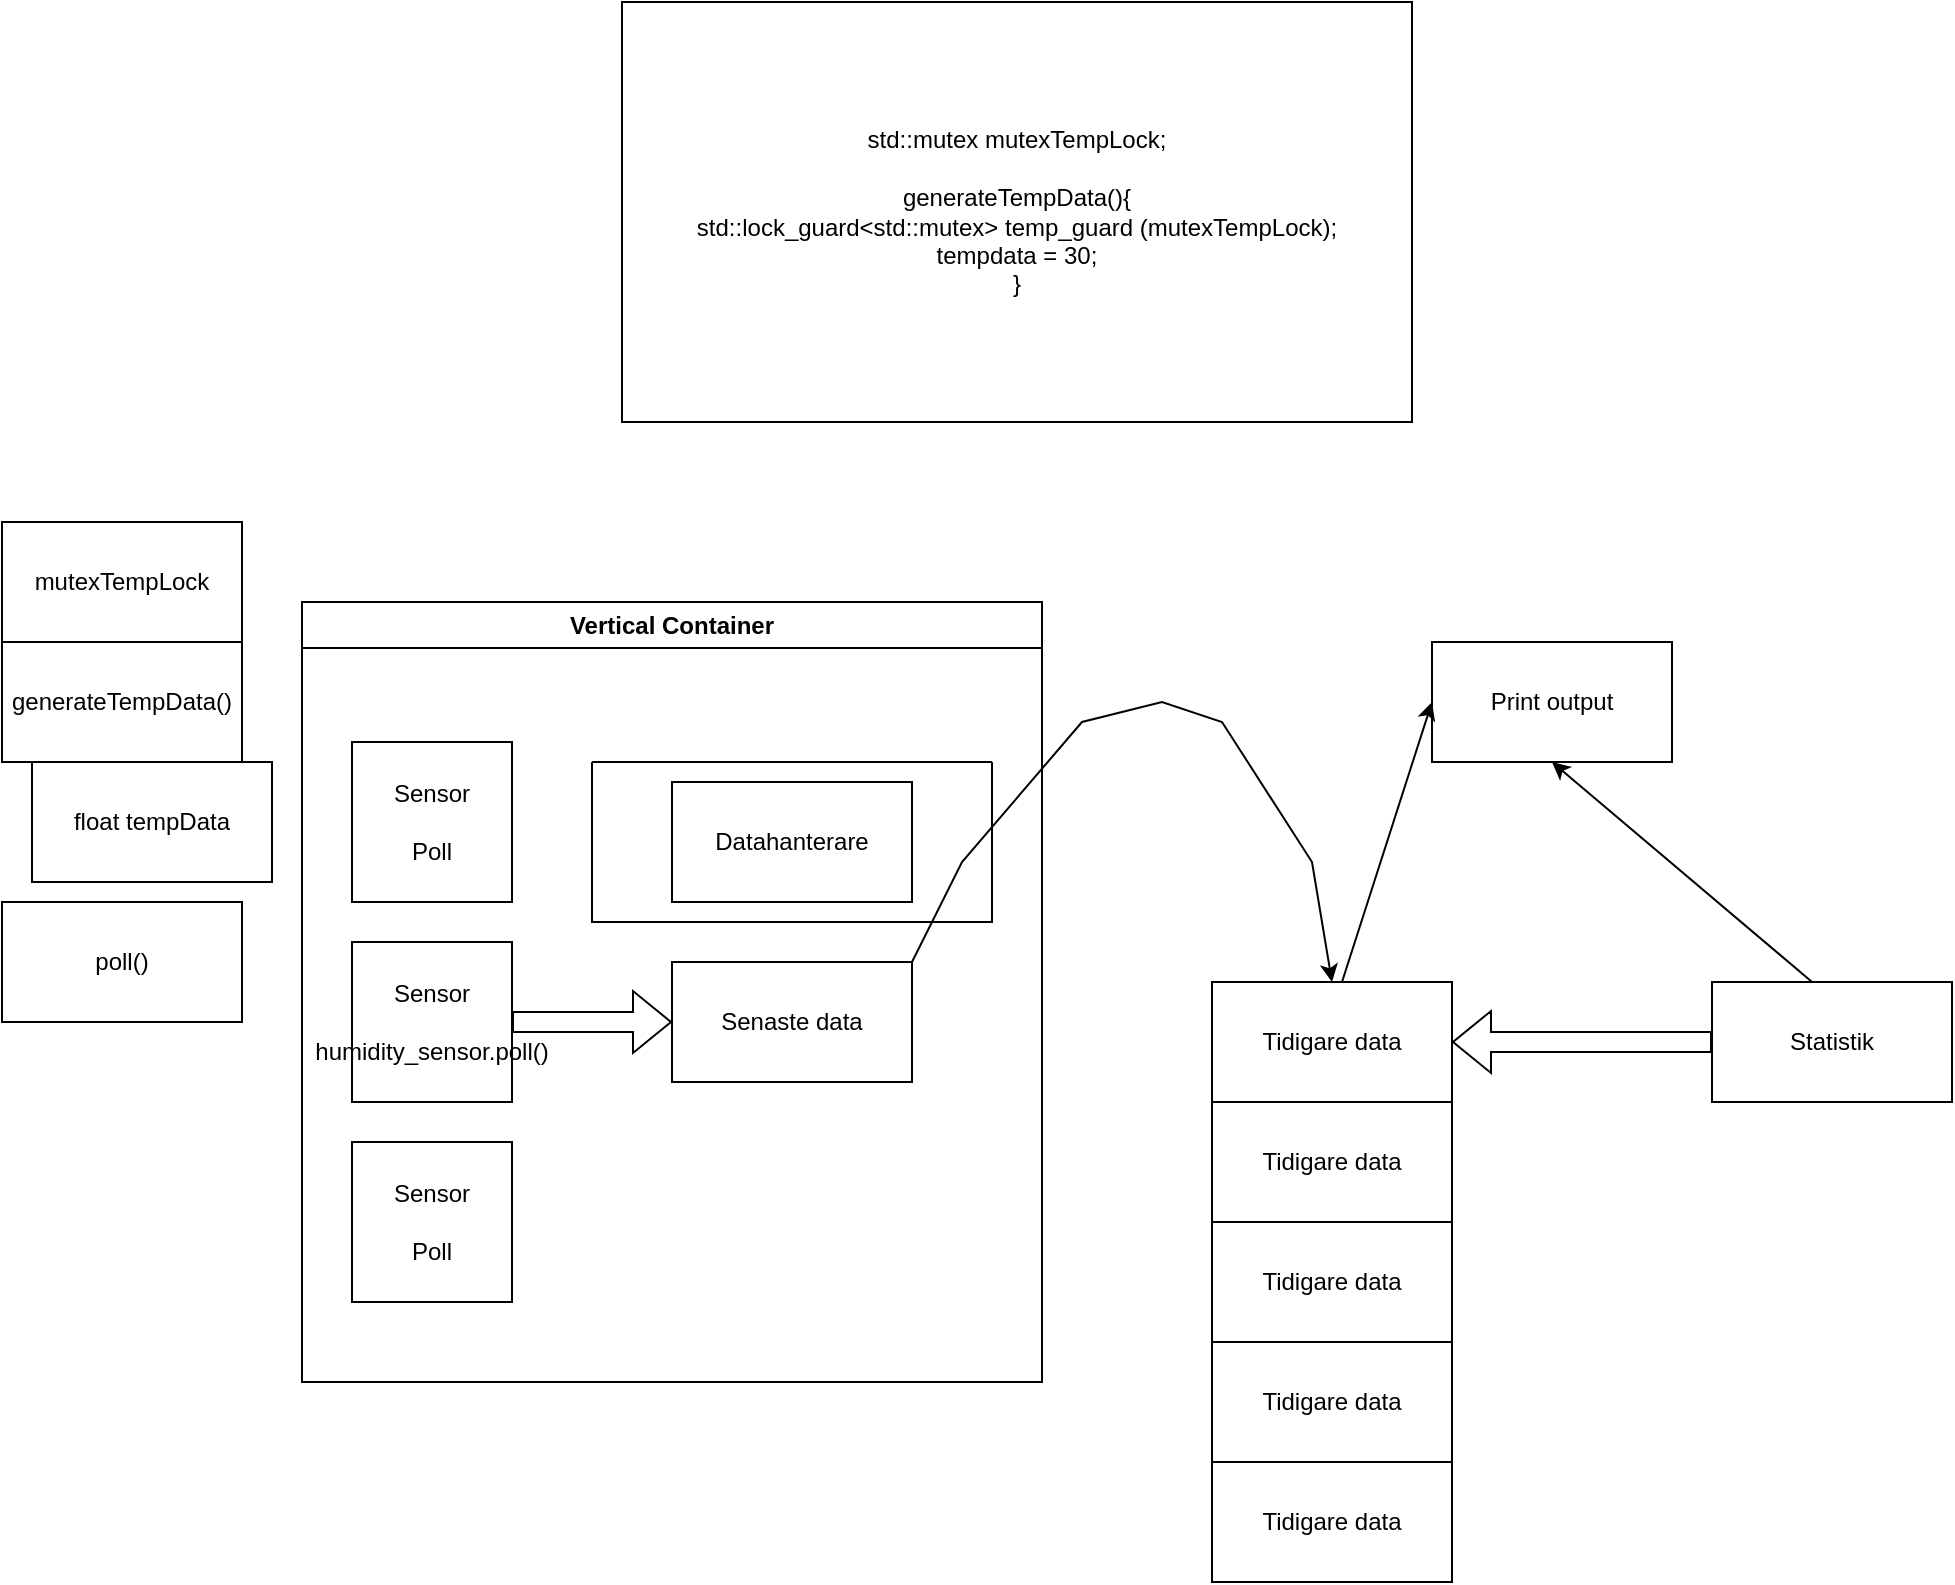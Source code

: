 <mxfile version="24.9.1" pages="2">
  <diagram name="Page-1" id="kFWpX1Lp_S_H9IzZ8gpZ">
    <mxGraphModel dx="2019" dy="990" grid="1" gridSize="10" guides="1" tooltips="1" connect="1" arrows="1" fold="1" page="1" pageScale="1" pageWidth="850" pageHeight="1100" math="0" shadow="0">
      <root>
        <mxCell id="0" />
        <mxCell id="1" parent="0" />
        <mxCell id="Pq9UlO6FajHON7tfBbcj-1" value="&lt;div&gt;Sensor&lt;/div&gt;&lt;div&gt;&lt;br&gt;&lt;/div&gt;&lt;div&gt;humidity_sensor.poll()&lt;br&gt;&lt;/div&gt;" style="whiteSpace=wrap;html=1;aspect=fixed;" vertex="1" parent="1">
          <mxGeometry x="25" y="470" width="80" height="80" as="geometry" />
        </mxCell>
        <mxCell id="Pq9UlO6FajHON7tfBbcj-2" value="Tidigare data" style="whiteSpace=wrap;html=1;" vertex="1" parent="1">
          <mxGeometry x="455" y="490" width="120" height="60" as="geometry" />
        </mxCell>
        <mxCell id="Pq9UlO6FajHON7tfBbcj-4" value="Tidigare data" style="whiteSpace=wrap;html=1;" vertex="1" parent="1">
          <mxGeometry x="455" y="550" width="120" height="60" as="geometry" />
        </mxCell>
        <mxCell id="Pq9UlO6FajHON7tfBbcj-5" value="Tidigare data" style="whiteSpace=wrap;html=1;" vertex="1" parent="1">
          <mxGeometry x="455" y="610" width="120" height="60" as="geometry" />
        </mxCell>
        <mxCell id="Pq9UlO6FajHON7tfBbcj-6" value="Tidigare data" style="whiteSpace=wrap;html=1;" vertex="1" parent="1">
          <mxGeometry x="455" y="670" width="120" height="60" as="geometry" />
        </mxCell>
        <mxCell id="Pq9UlO6FajHON7tfBbcj-7" value="Tidigare data" style="whiteSpace=wrap;html=1;" vertex="1" parent="1">
          <mxGeometry x="455" y="730" width="120" height="60" as="geometry" />
        </mxCell>
        <mxCell id="Pq9UlO6FajHON7tfBbcj-8" value="Statistik" style="whiteSpace=wrap;html=1;" vertex="1" parent="1">
          <mxGeometry x="705" y="490" width="120" height="60" as="geometry" />
        </mxCell>
        <mxCell id="Pq9UlO6FajHON7tfBbcj-9" value="" style="endArrow=classic;html=1;rounded=0;entryX=0.5;entryY=0;entryDx=0;entryDy=0;exitX=1;exitY=0;exitDx=0;exitDy=0;" edge="1" parent="1" source="Pq9UlO6FajHON7tfBbcj-3" target="Pq9UlO6FajHON7tfBbcj-2">
          <mxGeometry width="50" height="50" relative="1" as="geometry">
            <mxPoint x="305" y="470" as="sourcePoint" />
            <mxPoint x="515" y="470" as="targetPoint" />
            <Array as="points">
              <mxPoint x="330" y="430" />
              <mxPoint x="390" y="360" />
              <mxPoint x="430" y="350" />
              <mxPoint x="460" y="360" />
              <mxPoint x="505" y="430" />
            </Array>
          </mxGeometry>
        </mxCell>
        <mxCell id="Pq9UlO6FajHON7tfBbcj-10" value="" style="shape=flexArrow;endArrow=classic;html=1;rounded=0;entryX=0;entryY=0.5;entryDx=0;entryDy=0;" edge="1" parent="1" target="Pq9UlO6FajHON7tfBbcj-3">
          <mxGeometry width="50" height="50" relative="1" as="geometry">
            <mxPoint x="105" y="510" as="sourcePoint" />
            <mxPoint x="155" y="460" as="targetPoint" />
          </mxGeometry>
        </mxCell>
        <mxCell id="Pq9UlO6FajHON7tfBbcj-12" value="Datahanterare" style="rounded=0;whiteSpace=wrap;html=1;" vertex="1" parent="1">
          <mxGeometry x="185" y="390" width="120" height="60" as="geometry" />
        </mxCell>
        <mxCell id="Pq9UlO6FajHON7tfBbcj-13" value="" style="swimlane;startSize=0;" vertex="1" parent="1">
          <mxGeometry x="145" y="380" width="200" height="80" as="geometry" />
        </mxCell>
        <mxCell id="Pq9UlO6FajHON7tfBbcj-14" value="&lt;div&gt;Sensor&lt;/div&gt;&lt;div&gt;&lt;br&gt;&lt;/div&gt;&lt;div&gt;Poll&lt;br&gt;&lt;/div&gt;" style="whiteSpace=wrap;html=1;aspect=fixed;" vertex="1" parent="1">
          <mxGeometry x="25" y="570" width="80" height="80" as="geometry" />
        </mxCell>
        <mxCell id="Pq9UlO6FajHON7tfBbcj-15" value="&lt;div&gt;Sensor&lt;/div&gt;&lt;div&gt;&lt;br&gt;&lt;/div&gt;&lt;div&gt;Poll&lt;br&gt;&lt;/div&gt;" style="whiteSpace=wrap;html=1;aspect=fixed;" vertex="1" parent="1">
          <mxGeometry x="25" y="370" width="80" height="80" as="geometry" />
        </mxCell>
        <mxCell id="Pq9UlO6FajHON7tfBbcj-16" value="Print output" style="rounded=0;whiteSpace=wrap;html=1;" vertex="1" parent="1">
          <mxGeometry x="565" y="320" width="120" height="60" as="geometry" />
        </mxCell>
        <mxCell id="Pq9UlO6FajHON7tfBbcj-18" value="" style="endArrow=classic;html=1;rounded=0;entryX=0.5;entryY=1;entryDx=0;entryDy=0;exitX=0.417;exitY=0;exitDx=0;exitDy=0;exitPerimeter=0;" edge="1" parent="1" source="Pq9UlO6FajHON7tfBbcj-8" target="Pq9UlO6FajHON7tfBbcj-16">
          <mxGeometry width="50" height="50" relative="1" as="geometry">
            <mxPoint x="615" y="777.5" as="sourcePoint" />
            <mxPoint x="875" y="622.5" as="targetPoint" />
          </mxGeometry>
        </mxCell>
        <mxCell id="Pq9UlO6FajHON7tfBbcj-19" value="" style="shape=flexArrow;endArrow=classic;html=1;rounded=0;exitX=0;exitY=0.5;exitDx=0;exitDy=0;entryX=1;entryY=0.5;entryDx=0;entryDy=0;" edge="1" parent="1" source="Pq9UlO6FajHON7tfBbcj-8" target="Pq9UlO6FajHON7tfBbcj-2">
          <mxGeometry width="50" height="50" relative="1" as="geometry">
            <mxPoint x="385" y="830" as="sourcePoint" />
            <mxPoint x="435" y="780" as="targetPoint" />
          </mxGeometry>
        </mxCell>
        <mxCell id="Pq9UlO6FajHON7tfBbcj-20" value="Vertical Container" style="swimlane;whiteSpace=wrap;html=1;" vertex="1" parent="1">
          <mxGeometry y="300" width="370" height="390" as="geometry" />
        </mxCell>
        <mxCell id="Pq9UlO6FajHON7tfBbcj-3" value="Senaste data" style="whiteSpace=wrap;html=1;" vertex="1" parent="Pq9UlO6FajHON7tfBbcj-20">
          <mxGeometry x="185" y="180" width="120" height="60" as="geometry" />
        </mxCell>
        <mxCell id="WQSsPIbZYQb0A7ADbHgZ-1" value="float tempData" style="rounded=0;whiteSpace=wrap;html=1;" vertex="1" parent="1">
          <mxGeometry x="-135" y="380" width="120" height="60" as="geometry" />
        </mxCell>
        <mxCell id="WQSsPIbZYQb0A7ADbHgZ-2" value="generateTempData()" style="rounded=0;whiteSpace=wrap;html=1;" vertex="1" parent="1">
          <mxGeometry x="-150" y="320" width="120" height="60" as="geometry" />
        </mxCell>
        <mxCell id="WQSsPIbZYQb0A7ADbHgZ-3" value="poll()" style="rounded=0;whiteSpace=wrap;html=1;" vertex="1" parent="1">
          <mxGeometry x="-150" y="450" width="120" height="60" as="geometry" />
        </mxCell>
        <mxCell id="WQSsPIbZYQb0A7ADbHgZ-4" value="mutexTempLock" style="rounded=0;whiteSpace=wrap;html=1;" vertex="1" parent="1">
          <mxGeometry x="-150" y="260" width="120" height="60" as="geometry" />
        </mxCell>
        <mxCell id="Pq9UlO6FajHON7tfBbcj-17" value="" style="endArrow=classic;html=1;rounded=0;entryX=0;entryY=0.5;entryDx=0;entryDy=0;" edge="1" parent="1" target="Pq9UlO6FajHON7tfBbcj-16">
          <mxGeometry width="50" height="50" relative="1" as="geometry">
            <mxPoint x="520" y="490" as="sourcePoint" />
            <mxPoint x="355" y="455" as="targetPoint" />
          </mxGeometry>
        </mxCell>
        <mxCell id="WQSsPIbZYQb0A7ADbHgZ-5" value="&lt;div&gt;std::mutex mutexTempLock;&lt;/div&gt;&lt;div&gt;&lt;br&gt;&lt;/div&gt;&lt;div&gt;generateTempData(){&lt;br&gt;&lt;/div&gt;&lt;div&gt;std::lock_guard&amp;lt;std::mutex&amp;gt; temp_guard (mutexTempLock);&lt;/div&gt;&lt;div&gt;tempdata = 30;&lt;/div&gt;&lt;div&gt;}&lt;br&gt;&lt;/div&gt;" style="rounded=0;whiteSpace=wrap;html=1;" vertex="1" parent="1">
          <mxGeometry x="160" width="395" height="210" as="geometry" />
        </mxCell>
      </root>
    </mxGraphModel>
  </diagram>
  <diagram id="k_ATU1yCxfi6bzJOgLCN" name="Page-2">
    <mxGraphModel dx="1221" dy="990" grid="1" gridSize="10" guides="1" tooltips="1" connect="1" arrows="1" fold="1" page="1" pageScale="1" pageWidth="850" pageHeight="1100" math="0" shadow="0">
      <root>
        <mxCell id="0" />
        <mxCell id="1" parent="0" />
        <mxCell id="7y0pr4aVbbQ6Zs5BpCYp-1" value="Sensor" style="swimlane;fontStyle=1;align=center;verticalAlign=top;childLayout=stackLayout;horizontal=1;startSize=26;horizontalStack=0;resizeParent=1;resizeParentMax=0;resizeLast=0;collapsible=1;marginBottom=0;whiteSpace=wrap;html=1;" vertex="1" parent="1">
          <mxGeometry x="40" y="220" width="160" height="86" as="geometry" />
        </mxCell>
        <mxCell id="7y0pr4aVbbQ6Zs5BpCYp-2" value="- createData" style="text;strokeColor=none;fillColor=none;align=left;verticalAlign=top;spacingLeft=4;spacingRight=4;overflow=hidden;rotatable=0;points=[[0,0.5],[1,0.5]];portConstraint=eastwest;whiteSpace=wrap;html=1;" vertex="1" parent="7y0pr4aVbbQ6Zs5BpCYp-1">
          <mxGeometry y="26" width="160" height="26" as="geometry" />
        </mxCell>
        <mxCell id="7y0pr4aVbbQ6Zs5BpCYp-3" value="" style="line;strokeWidth=1;fillColor=none;align=left;verticalAlign=middle;spacingTop=-1;spacingLeft=3;spacingRight=3;rotatable=0;labelPosition=right;points=[];portConstraint=eastwest;strokeColor=inherit;" vertex="1" parent="7y0pr4aVbbQ6Zs5BpCYp-1">
          <mxGeometry y="52" width="160" height="8" as="geometry" />
        </mxCell>
        <mxCell id="7y0pr4aVbbQ6Zs5BpCYp-4" value="+ Poll(type): Temp" style="text;strokeColor=none;fillColor=none;align=left;verticalAlign=top;spacingLeft=4;spacingRight=4;overflow=hidden;rotatable=0;points=[[0,0.5],[1,0.5]];portConstraint=eastwest;whiteSpace=wrap;html=1;" vertex="1" parent="7y0pr4aVbbQ6Zs5BpCYp-1">
          <mxGeometry y="60" width="160" height="26" as="geometry" />
        </mxCell>
        <mxCell id="7y0pr4aVbbQ6Zs5BpCYp-5" value="Sensor" style="swimlane;fontStyle=1;align=center;verticalAlign=top;childLayout=stackLayout;horizontal=1;startSize=26;horizontalStack=0;resizeParent=1;resizeParentMax=0;resizeLast=0;collapsible=1;marginBottom=0;whiteSpace=wrap;html=1;" vertex="1" parent="1">
          <mxGeometry x="40" y="320" width="160" height="86" as="geometry" />
        </mxCell>
        <mxCell id="7y0pr4aVbbQ6Zs5BpCYp-6" value="- createData" style="text;strokeColor=none;fillColor=none;align=left;verticalAlign=top;spacingLeft=4;spacingRight=4;overflow=hidden;rotatable=0;points=[[0,0.5],[1,0.5]];portConstraint=eastwest;whiteSpace=wrap;html=1;" vertex="1" parent="7y0pr4aVbbQ6Zs5BpCYp-5">
          <mxGeometry y="26" width="160" height="26" as="geometry" />
        </mxCell>
        <mxCell id="7y0pr4aVbbQ6Zs5BpCYp-7" value="" style="line;strokeWidth=1;fillColor=none;align=left;verticalAlign=middle;spacingTop=-1;spacingLeft=3;spacingRight=3;rotatable=0;labelPosition=right;points=[];portConstraint=eastwest;strokeColor=inherit;" vertex="1" parent="7y0pr4aVbbQ6Zs5BpCYp-5">
          <mxGeometry y="52" width="160" height="8" as="geometry" />
        </mxCell>
        <mxCell id="7y0pr4aVbbQ6Zs5BpCYp-8" value="+ Poll(type): Temp" style="text;strokeColor=none;fillColor=none;align=left;verticalAlign=top;spacingLeft=4;spacingRight=4;overflow=hidden;rotatable=0;points=[[0,0.5],[1,0.5]];portConstraint=eastwest;whiteSpace=wrap;html=1;" vertex="1" parent="7y0pr4aVbbQ6Zs5BpCYp-5">
          <mxGeometry y="60" width="160" height="26" as="geometry" />
        </mxCell>
        <mxCell id="7y0pr4aVbbQ6Zs5BpCYp-9" value="Sensor" style="swimlane;fontStyle=1;align=center;verticalAlign=top;childLayout=stackLayout;horizontal=1;startSize=26;horizontalStack=0;resizeParent=1;resizeParentMax=0;resizeLast=0;collapsible=1;marginBottom=0;whiteSpace=wrap;html=1;" vertex="1" parent="1">
          <mxGeometry x="40" y="420" width="160" height="86" as="geometry" />
        </mxCell>
        <mxCell id="7y0pr4aVbbQ6Zs5BpCYp-10" value="- createData" style="text;strokeColor=none;fillColor=none;align=left;verticalAlign=top;spacingLeft=4;spacingRight=4;overflow=hidden;rotatable=0;points=[[0,0.5],[1,0.5]];portConstraint=eastwest;whiteSpace=wrap;html=1;" vertex="1" parent="7y0pr4aVbbQ6Zs5BpCYp-9">
          <mxGeometry y="26" width="160" height="26" as="geometry" />
        </mxCell>
        <mxCell id="7y0pr4aVbbQ6Zs5BpCYp-11" value="" style="line;strokeWidth=1;fillColor=none;align=left;verticalAlign=middle;spacingTop=-1;spacingLeft=3;spacingRight=3;rotatable=0;labelPosition=right;points=[];portConstraint=eastwest;strokeColor=inherit;" vertex="1" parent="7y0pr4aVbbQ6Zs5BpCYp-9">
          <mxGeometry y="52" width="160" height="8" as="geometry" />
        </mxCell>
        <mxCell id="7y0pr4aVbbQ6Zs5BpCYp-12" value="+ Poll(type): Temp" style="text;strokeColor=none;fillColor=none;align=left;verticalAlign=top;spacingLeft=4;spacingRight=4;overflow=hidden;rotatable=0;points=[[0,0.5],[1,0.5]];portConstraint=eastwest;whiteSpace=wrap;html=1;" vertex="1" parent="7y0pr4aVbbQ6Zs5BpCYp-9">
          <mxGeometry y="60" width="160" height="26" as="geometry" />
        </mxCell>
        <mxCell id="7y0pr4aVbbQ6Zs5BpCYp-13" value="Data Manager" style="swimlane;fontStyle=1;align=center;verticalAlign=top;childLayout=stackLayout;horizontal=1;startSize=26;horizontalStack=0;resizeParent=1;resizeParentMax=0;resizeLast=0;collapsible=1;marginBottom=0;whiteSpace=wrap;html=1;" vertex="1" parent="1">
          <mxGeometry x="340" y="470" width="200" height="210" as="geometry" />
        </mxCell>
        <mxCell id="7y0pr4aVbbQ6Zs5BpCYp-14" value="+ field: type" style="text;strokeColor=none;fillColor=none;align=left;verticalAlign=top;spacingLeft=4;spacingRight=4;overflow=hidden;rotatable=0;points=[[0,0.5],[1,0.5]];portConstraint=eastwest;whiteSpace=wrap;html=1;" vertex="1" parent="7y0pr4aVbbQ6Zs5BpCYp-13">
          <mxGeometry y="26" width="200" height="114" as="geometry" />
        </mxCell>
        <mxCell id="7y0pr4aVbbQ6Zs5BpCYp-15" value="" style="line;strokeWidth=1;fillColor=none;align=left;verticalAlign=middle;spacingTop=-1;spacingLeft=3;spacingRight=3;rotatable=0;labelPosition=right;points=[];portConstraint=eastwest;strokeColor=inherit;" vertex="1" parent="7y0pr4aVbbQ6Zs5BpCYp-13">
          <mxGeometry y="140" width="200" height="8" as="geometry" />
        </mxCell>
        <mxCell id="7y0pr4aVbbQ6Zs5BpCYp-16" value="+ createReport (WeatherReport)" style="text;strokeColor=none;fillColor=none;align=left;verticalAlign=top;spacingLeft=4;spacingRight=4;overflow=hidden;rotatable=0;points=[[0,0.5],[1,0.5]];portConstraint=eastwest;whiteSpace=wrap;html=1;" vertex="1" parent="7y0pr4aVbbQ6Zs5BpCYp-13">
          <mxGeometry y="148" width="200" height="32" as="geometry" />
        </mxCell>
        <mxCell id="7y0pr4aVbbQ6Zs5BpCYp-17" style="text;strokeColor=none;fillColor=none;align=left;verticalAlign=top;spacingLeft=4;spacingRight=4;overflow=hidden;rotatable=0;points=[[0,0.5],[1,0.5]];portConstraint=eastwest;whiteSpace=wrap;html=1;" vertex="1" parent="7y0pr4aVbbQ6Zs5BpCYp-13">
          <mxGeometry y="180" width="200" height="30" as="geometry" />
        </mxCell>
        <mxCell id="Zd8PsMRlyGrbxUNZtY6B-1" value="void ( vector&amp;lt;WeatherReport&amp;gt; *destination );" style="rounded=0;whiteSpace=wrap;html=1;" vertex="1" parent="1">
          <mxGeometry x="185" y="810" width="500" height="60" as="geometry" />
        </mxCell>
        <mxCell id="D3AeR7eRPVq0kB5VNeLh-1" value="void addReportToHistory ( vector&amp;lt;WeatherReport&amp;gt; *destination );" style="rounded=0;whiteSpace=wrap;html=1;" vertex="1" parent="1">
          <mxGeometry x="185" y="720" width="500" height="60" as="geometry" />
        </mxCell>
        <mxCell id="D3AeR7eRPVq0kB5VNeLh-2" value="Stats" style="swimlane;fontStyle=0;childLayout=stackLayout;horizontal=1;startSize=26;fillColor=none;horizontalStack=0;resizeParent=1;resizeParentMax=0;resizeLast=0;collapsible=1;marginBottom=0;whiteSpace=wrap;html=1;" vertex="1" parent="1">
          <mxGeometry x="570" y="311" width="220" height="104" as="geometry" />
        </mxCell>
        <mxCell id="D3AeR7eRPVq0kB5VNeLh-3" value="+ latestReport: WeatherReport" style="text;strokeColor=none;fillColor=none;align=left;verticalAlign=top;spacingLeft=4;spacingRight=4;overflow=hidden;rotatable=0;points=[[0,0.5],[1,0.5]];portConstraint=eastwest;whiteSpace=wrap;html=1;" vertex="1" parent="D3AeR7eRPVq0kB5VNeLh-2">
          <mxGeometry y="26" width="220" height="26" as="geometry" />
        </mxCell>
        <mxCell id="D3AeR7eRPVq0kB5VNeLh-4" value="+ averageWeather: WeatherReport" style="text;strokeColor=none;fillColor=none;align=left;verticalAlign=top;spacingLeft=4;spacingRight=4;overflow=hidden;rotatable=0;points=[[0,0.5],[1,0.5]];portConstraint=eastwest;whiteSpace=wrap;html=1;" vertex="1" parent="D3AeR7eRPVq0kB5VNeLh-2">
          <mxGeometry y="52" width="220" height="26" as="geometry" />
        </mxCell>
        <mxCell id="D3AeR7eRPVq0kB5VNeLh-5" value="+ field: type" style="text;strokeColor=none;fillColor=none;align=left;verticalAlign=top;spacingLeft=4;spacingRight=4;overflow=hidden;rotatable=0;points=[[0,0.5],[1,0.5]];portConstraint=eastwest;whiteSpace=wrap;html=1;" vertex="1" parent="D3AeR7eRPVq0kB5VNeLh-2">
          <mxGeometry y="78" width="220" height="26" as="geometry" />
        </mxCell>
      </root>
    </mxGraphModel>
  </diagram>
</mxfile>
